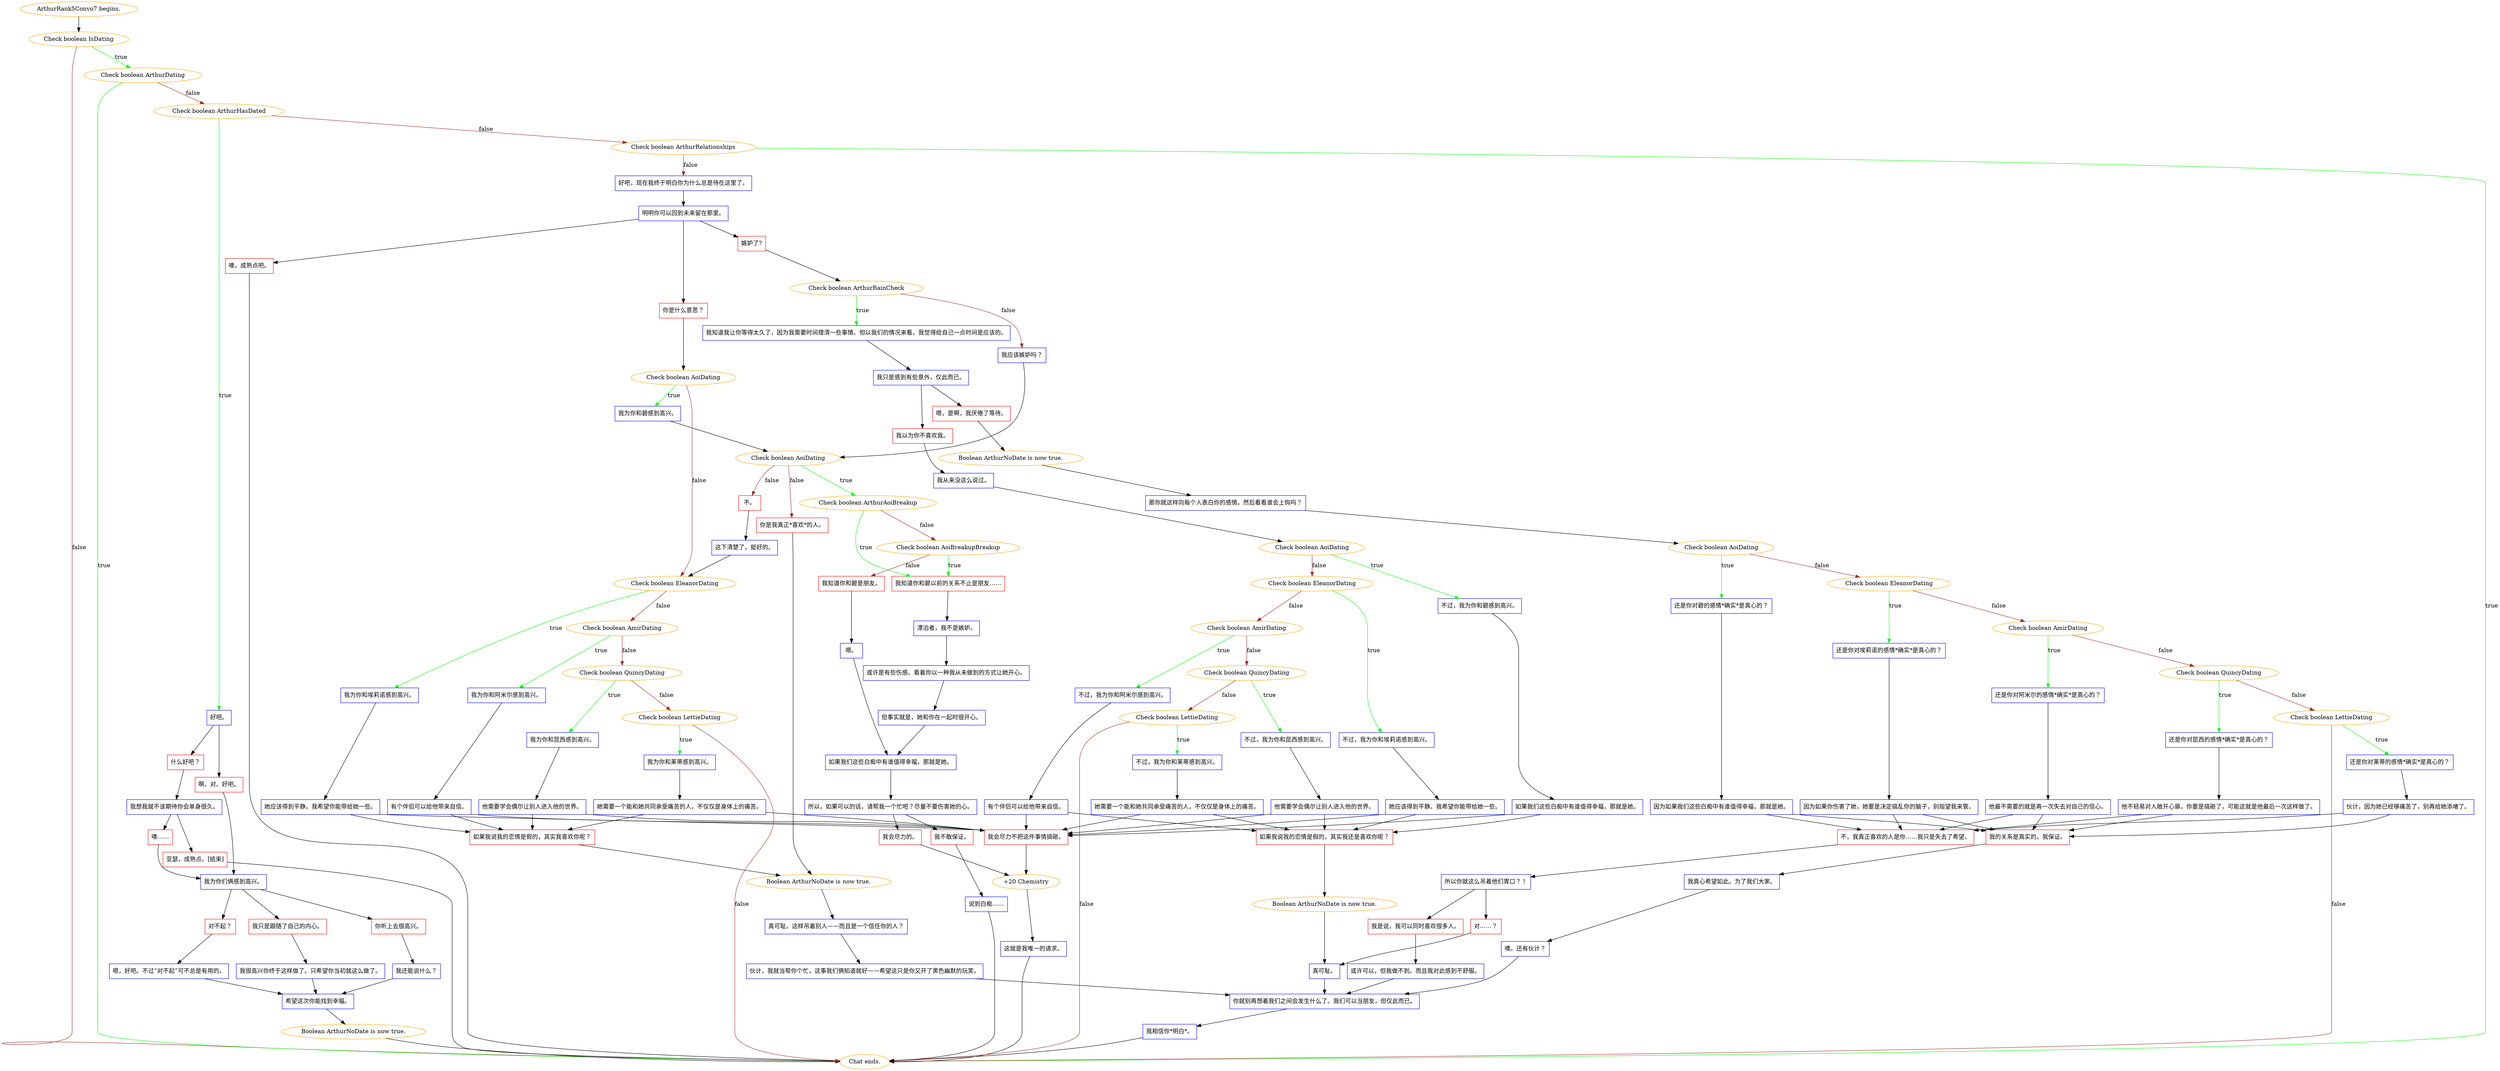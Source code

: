 digraph {
	"ArthurRank5Convo7 begins." [color=orange];
		"ArthurRank5Convo7 begins." -> j2287186983;
	j2287186983 [label="Check boolean IsDating",color=orange];
		j2287186983 -> j3366093715 [label=true,color=green];
		j2287186983 -> "Chat ends." [label=false,color=brown];
	j3366093715 [label="Check boolean ArthurDating",color=orange];
		j3366093715 -> "Chat ends." [label=true,color=green];
		j3366093715 -> j4249377294 [label=false,color=brown];
	"Chat ends." [color=orange];
	j4249377294 [label="Check boolean ArthurHasDated",color=orange];
		j4249377294 -> j2246746599 [label=true,color=green];
		j4249377294 -> j780092072 [label=false,color=brown];
	j2246746599 [label="好吧。",shape=box,color=blue];
		j2246746599 -> j677965215;
		j2246746599 -> j2054575242;
	j780092072 [label="Check boolean ArthurRelationships",color=orange];
		j780092072 -> "Chat ends." [label=true,color=green];
		j780092072 -> j1334046778 [label=false,color=brown];
	j677965215 [label="什么好吧？",shape=box,color=red];
		j677965215 -> j1136942716;
	j2054575242 [label="啊。对。好吧。",shape=box,color=red];
		j2054575242 -> j1500327273;
	j1334046778 [label="好吧，现在我终于明白你为什么总是待在这里了。",shape=box,color=blue];
		j1334046778 -> j3614766350;
	j1136942716 [label="我想我就不该期待你会单身很久。",shape=box,color=blue];
		j1136942716 -> j737297857;
		j1136942716 -> j768863048;
	j1500327273 [label="我为你们俩感到高兴。",shape=box,color=blue];
		j1500327273 -> j619905102;
		j1500327273 -> j3062300086;
		j1500327273 -> j4139434033;
	j3614766350 [label="明明你可以回到未来留在那里。",shape=box,color=blue];
		j3614766350 -> j4203022274;
		j3614766350 -> j163530559;
		j3614766350 -> j4173686425;
	j737297857 [label="亚瑟，成熟点。[结束]",shape=box,color=red];
		j737297857 -> "Chat ends.";
	j768863048 [label="噢……",shape=box,color=red];
		j768863048 -> j1500327273;
	j619905102 [label="你听上去很高兴。",shape=box,color=red];
		j619905102 -> j2555736138;
	j3062300086 [label="对不起？",shape=box,color=red];
		j3062300086 -> j2519651287;
	j4139434033 [label="我只是跟随了自己的内心。",shape=box,color=red];
		j4139434033 -> j1572456547;
	j4203022274 [label="噢，成熟点吧。",shape=box,color=red];
		j4203022274 -> "Chat ends.";
	j163530559 [label="嫉妒了?",shape=box,color=red];
		j163530559 -> j1819643693;
	j4173686425 [label="你是什么意思？",shape=box,color=red];
		j4173686425 -> j1872707844;
	j2555736138 [label="我还能说什么？",shape=box,color=blue];
		j2555736138 -> j4132335374;
	j2519651287 [label="嗯，好吧。不过“对不起”可不总是有用的。",shape=box,color=blue];
		j2519651287 -> j4132335374;
	j1572456547 [label="我很高兴你终于这样做了。只希望你当初就这么做了。",shape=box,color=blue];
		j1572456547 -> j4132335374;
	j1819643693 [label="Check boolean ArthurRainCheck",color=orange];
		j1819643693 -> j1847722043 [label=true,color=green];
		j1819643693 -> j3533017660 [label=false,color=brown];
	j1872707844 [label="Check boolean AoiDating",color=orange];
		j1872707844 -> j3699062341 [label=true,color=green];
		j1872707844 -> j1314868176 [label=false,color=brown];
	j4132335374 [label="希望这次你能找到幸福。",shape=box,color=blue];
		j4132335374 -> j2533691464;
	j1847722043 [label="我知道我让你等得太久了，因为我需要时间理清一些事情。但以我们的情况来看，我觉得给自己一点时间是应该的。",shape=box,color=blue];
		j1847722043 -> j3036664830;
	j3533017660 [label="我应该嫉妒吗？",shape=box,color=blue];
		j3533017660 -> j1137287632;
	j3699062341 [label="我为你和碧感到高兴。",shape=box,color=blue];
		j3699062341 -> j1137287632;
	j1314868176 [label="Check boolean EleanorDating",color=orange];
		j1314868176 -> j1402561694 [label=true,color=green];
		j1314868176 -> j2360902743 [label=false,color=brown];
	j2533691464 [label="Boolean ArthurNoDate is now true.",color=orange];
		j2533691464 -> "Chat ends.";
	j3036664830 [label="我只是感到有些意外，仅此而已。",shape=box,color=blue];
		j3036664830 -> j3400392624;
		j3036664830 -> j2951830158;
	j1137287632 [label="Check boolean AoiDating",color=orange];
		j1137287632 -> j645055810 [label=true,color=green];
		j1137287632 -> j1771530537 [label=false,color=brown];
		j1137287632 -> j1044055269 [label=false,color=brown];
	j1402561694 [label="我为你和埃莉诺感到高兴。",shape=box,color=blue];
		j1402561694 -> j4027751358;
	j2360902743 [label="Check boolean AmirDating",color=orange];
		j2360902743 -> j980436681 [label=true,color=green];
		j2360902743 -> j3619615241 [label=false,color=brown];
	j3400392624 [label="我以为你不喜欢我。",shape=box,color=red];
		j3400392624 -> j705004486;
	j2951830158 [label="嗯，是啊，我厌倦了等待。",shape=box,color=red];
		j2951830158 -> j3361879405;
	j645055810 [label="Check boolean ArthurAoiBreakup",color=orange];
		j645055810 -> j2102425690 [label=true,color=green];
		j645055810 -> j977240989 [label=false,color=brown];
	j1771530537 [label="不。",shape=box,color=red];
		j1771530537 -> j608601634;
	j1044055269 [label="你是我真正*喜欢*的人。",shape=box,color=red];
		j1044055269 -> j3860430219;
	j4027751358 [label="她应该得到平静。我希望你能带给她一些。",shape=box,color=blue];
		j4027751358 -> j1905813415;
		j4027751358 -> j3834076741;
	j980436681 [label="我为你和阿米尔感到高兴。",shape=box,color=blue];
		j980436681 -> j3003778579;
	j3619615241 [label="Check boolean QuincyDating",color=orange];
		j3619615241 -> j3661951429 [label=true,color=green];
		j3619615241 -> j2880943410 [label=false,color=brown];
	j705004486 [label="我从来没这么说过。",shape=box,color=blue];
		j705004486 -> j699370226;
	j3361879405 [label="Boolean ArthurNoDate is now true.",color=orange];
		j3361879405 -> j391501198;
	j2102425690 [label="我知道你和碧以前的关系不止是朋友……",shape=box,color=red];
		j2102425690 -> j3662467022;
	j977240989 [label="Check boolean AoiBreakupBreakup",color=orange];
		j977240989 -> j2102425690 [label=true,color=green];
		j977240989 -> j3914474557 [label=false,color=brown];
	j608601634 [label="这下清楚了，挺好的。",shape=box,color=blue];
		j608601634 -> j1314868176;
	j3860430219 [label="Boolean ArthurNoDate is now true.",color=orange];
		j3860430219 -> j253093819;
	j1905813415 [label="我会尽力不把这件事情搞砸。",shape=box,color=red];
		j1905813415 -> j2987192156;
	j3834076741 [label="如果我说我的恋情是假的，其实我喜欢你呢？",shape=box,color=red];
		j3834076741 -> j3860430219;
	j3003778579 [label="有个伴侣可以给他带来自信。",shape=box,color=blue];
		j3003778579 -> j3834076741;
		j3003778579 -> j1905813415;
	j3661951429 [label="我为你和昆西感到高兴。",shape=box,color=blue];
		j3661951429 -> j465497840;
	j2880943410 [label="Check boolean LettieDating",color=orange];
		j2880943410 -> j235200491 [label=true,color=green];
		j2880943410 -> "Chat ends." [label=false,color=brown];
	j699370226 [label="Check boolean AoiDating",color=orange];
		j699370226 -> j615394552 [label=true,color=green];
		j699370226 -> j4192573990 [label=false,color=brown];
	j391501198 [label="那你就这样向每个人表白你的感情，然后看看谁会上钩吗？",shape=box,color=blue];
		j391501198 -> j2614230410;
	j3662467022 [label="漂泊者，我不是嫉妒。",shape=box,color=blue];
		j3662467022 -> j1534428918;
	j3914474557 [label="我知道你和碧是朋友。",shape=box,color=red];
		j3914474557 -> j1583047438;
	j253093819 [label="真可耻。这样吊着别人——而且是一个信任你的人？",shape=box,color=blue];
		j253093819 -> j3902771807;
	j2987192156 [label="+20 Chemistry",color=orange];
		j2987192156 -> j3476414535;
	j465497840 [label="他需要学会偶尔让别人进入他的世界。",shape=box,color=blue];
		j465497840 -> j3834076741;
		j465497840 -> j1905813415;
	j235200491 [label="我为你和莱蒂感到高兴。",shape=box,color=blue];
		j235200491 -> j828917052;
	j615394552 [label="不过，我为你和碧感到高兴。",shape=box,color=blue];
		j615394552 -> j3406726256;
	j4192573990 [label="Check boolean EleanorDating",color=orange];
		j4192573990 -> j1940957983 [label=true,color=green];
		j4192573990 -> j2085135710 [label=false,color=brown];
	j2614230410 [label="Check boolean AoiDating",color=orange];
		j2614230410 -> j1552065944 [label=true,color=green];
		j2614230410 -> j2346094008 [label=false,color=brown];
	j1534428918 [label="或许是有些伤感。看着你以一种我从未做到的方式让她开心。",shape=box,color=blue];
		j1534428918 -> j2612787262;
	j1583047438 [label="嗯。",shape=box,color=blue];
		j1583047438 -> j498702993;
	j3902771807 [label="伙计，我就当帮你个忙，这事我们俩知道就好——希望这只是你又开了黑色幽默的玩笑。",shape=box,color=blue];
		j3902771807 -> j3777451105;
	j3476414535 [label="这就是我唯一的请求。",shape=box,color=blue];
		j3476414535 -> "Chat ends.";
	j828917052 [label="她需要一个能和她共同承受痛苦的人，不仅仅是身体上的痛苦。",shape=box,color=blue];
		j828917052 -> j3834076741;
		j828917052 -> j1905813415;
	j3406726256 [label="如果我们这些白痴中有谁值得幸福，那就是她。",shape=box,color=blue];
		j3406726256 -> j1905813415;
		j3406726256 -> j45754159;
	j1940957983 [label="不过，我为你和埃莉诺感到高兴。",shape=box,color=blue];
		j1940957983 -> j3992413900;
	j2085135710 [label="Check boolean AmirDating",color=orange];
		j2085135710 -> j3634913457 [label=true,color=green];
		j2085135710 -> j2837699176 [label=false,color=brown];
	j1552065944 [label="还是你对碧的感情*确实*是真心的？",shape=box,color=blue];
		j1552065944 -> j1093459159;
	j2346094008 [label="Check boolean EleanorDating",color=orange];
		j2346094008 -> j4167036661 [label=true,color=green];
		j2346094008 -> j375238909 [label=false,color=brown];
	j2612787262 [label="但事实就是，她和你在一起时很开心。",shape=box,color=blue];
		j2612787262 -> j498702993;
	j498702993 [label="如果我们这些白痴中有谁值得幸福，那就是她。",shape=box,color=blue];
		j498702993 -> j1422970110;
	j3777451105 [label="你就别再想着我们之间会发生什么了。我们可以当朋友，但仅此而已。",shape=box,color=blue];
		j3777451105 -> j4101706182;
	j45754159 [label="如果我说我的恋情是假的，其实我还是喜欢你呢？",shape=box,color=red];
		j45754159 -> j1199891468;
	j3992413900 [label="她应该得到平静。我希望你能带给她一些。",shape=box,color=blue];
		j3992413900 -> j45754159;
		j3992413900 -> j1905813415;
	j3634913457 [label="不过，我为你和阿米尔感到高兴。",shape=box,color=blue];
		j3634913457 -> j1100666483;
	j2837699176 [label="Check boolean QuincyDating",color=orange];
		j2837699176 -> j1676087532 [label=true,color=green];
		j2837699176 -> j3311803142 [label=false,color=brown];
	j1093459159 [label="因为如果我们这些白痴中有谁值得幸福，那就是她。",shape=box,color=blue];
		j1093459159 -> j2234402543;
		j1093459159 -> j2696578162;
	j4167036661 [label="还是你对埃莉诺的感情*确实*是真心的？",shape=box,color=blue];
		j4167036661 -> j1666134056;
	j375238909 [label="Check boolean AmirDating",color=orange];
		j375238909 -> j1161047124 [label=true,color=green];
		j375238909 -> j2380864102 [label=false,color=brown];
	j1422970110 [label="所以，如果可以的话，请帮我一个忙吧？尽量不要伤害她的心。",shape=box,color=blue];
		j1422970110 -> j2239770674;
		j1422970110 -> j1603529859;
	j4101706182 [label="我相信你*明白*。",shape=box,color=blue];
		j4101706182 -> "Chat ends.";
	j1199891468 [label="Boolean ArthurNoDate is now true.",color=orange];
		j1199891468 -> j1987215590;
	j1100666483 [label="有个伴侣可以给他带来自信。",shape=box,color=blue];
		j1100666483 -> j1905813415;
		j1100666483 -> j45754159;
	j1676087532 [label="不过，我为你和昆西感到高兴。",shape=box,color=blue];
		j1676087532 -> j237298377;
	j3311803142 [label="Check boolean LettieDating",color=orange];
		j3311803142 -> j760807135 [label=true,color=green];
		j3311803142 -> "Chat ends." [label=false,color=brown];
	j2234402543 [label="不，我真正喜欢的人是你……我只是失去了希望。",shape=box,color=red];
		j2234402543 -> j1910641075;
	j2696578162 [label="我的关系是真实的。我保证。",shape=box,color=red];
		j2696578162 -> j122444790;
	j1666134056 [label="因为如果你伤害了她，她要是决定搞乱你的脑子，别指望我来管。",shape=box,color=blue];
		j1666134056 -> j2234402543;
		j1666134056 -> j2696578162;
	j1161047124 [label="还是你对阿米尔的感情*确实*是真心的？",shape=box,color=blue];
		j1161047124 -> j35814184;
	j2380864102 [label="Check boolean QuincyDating",color=orange];
		j2380864102 -> j1037208478 [label=true,color=green];
		j2380864102 -> j284065050 [label=false,color=brown];
	j2239770674 [label="我会尽力的。",shape=box,color=red];
		j2239770674 -> j2987192156;
	j1603529859 [label="我不敢保证。",shape=box,color=red];
		j1603529859 -> j1786293243;
	j1987215590 [label="真可耻。",shape=box,color=blue];
		j1987215590 -> j3777451105;
	j237298377 [label="他需要学会偶尔让别人进入他的世界。",shape=box,color=blue];
		j237298377 -> j1905813415;
		j237298377 -> j45754159;
	j760807135 [label="不过，我为你和莱蒂感到高兴。",shape=box,color=blue];
		j760807135 -> j3301454529;
	j1910641075 [label="所以你就这么吊着他们胃口？！",shape=box,color=blue];
		j1910641075 -> j815039020;
		j1910641075 -> j1178199790;
	j122444790 [label="我真心希望如此。为了我们大家。",shape=box,color=blue];
		j122444790 -> j1281069795;
	j35814184 [label="他最不需要的就是再一次失去对自己的信心。",shape=box,color=blue];
		j35814184 -> j2234402543;
		j35814184 -> j2696578162;
	j1037208478 [label="还是你对昆西的感情*确实*是真心的？",shape=box,color=blue];
		j1037208478 -> j2597560364;
	j284065050 [label="Check boolean LettieDating",color=orange];
		j284065050 -> j3213286746 [label=true,color=green];
		j284065050 -> "Chat ends." [label=false,color=brown];
	j1786293243 [label="说到白痴……",shape=box,color=blue];
		j1786293243 -> "Chat ends.";
	j3301454529 [label="她需要一个能和她共同承受痛苦的人，不仅仅是身体上的痛苦。",shape=box,color=blue];
		j3301454529 -> j1905813415;
		j3301454529 -> j45754159;
	j815039020 [label="对……？",shape=box,color=red];
		j815039020 -> j1987215590;
	j1178199790 [label="我是说，我可以同时喜欢很多人。",shape=box,color=red];
		j1178199790 -> j4231653723;
	j1281069795 [label="噢。还有伙计？",shape=box,color=blue];
		j1281069795 -> j3777451105;
	j2597560364 [label="他不轻易对人敞开心扉。你要是搞砸了，可能这就是他最后一次这样做了。",shape=box,color=blue];
		j2597560364 -> j2234402543;
		j2597560364 -> j2696578162;
	j3213286746 [label="还是你对莱蒂的感情*确实*是真心的？",shape=box,color=blue];
		j3213286746 -> j3277643872;
	j4231653723 [label="或许可以，但我做不到。而且我对此感到不舒服。",shape=box,color=blue];
		j4231653723 -> j3777451105;
	j3277643872 [label="伙计，因为她已经够痛苦了，别再给她添堵了。",shape=box,color=blue];
		j3277643872 -> j2234402543;
		j3277643872 -> j2696578162;
}